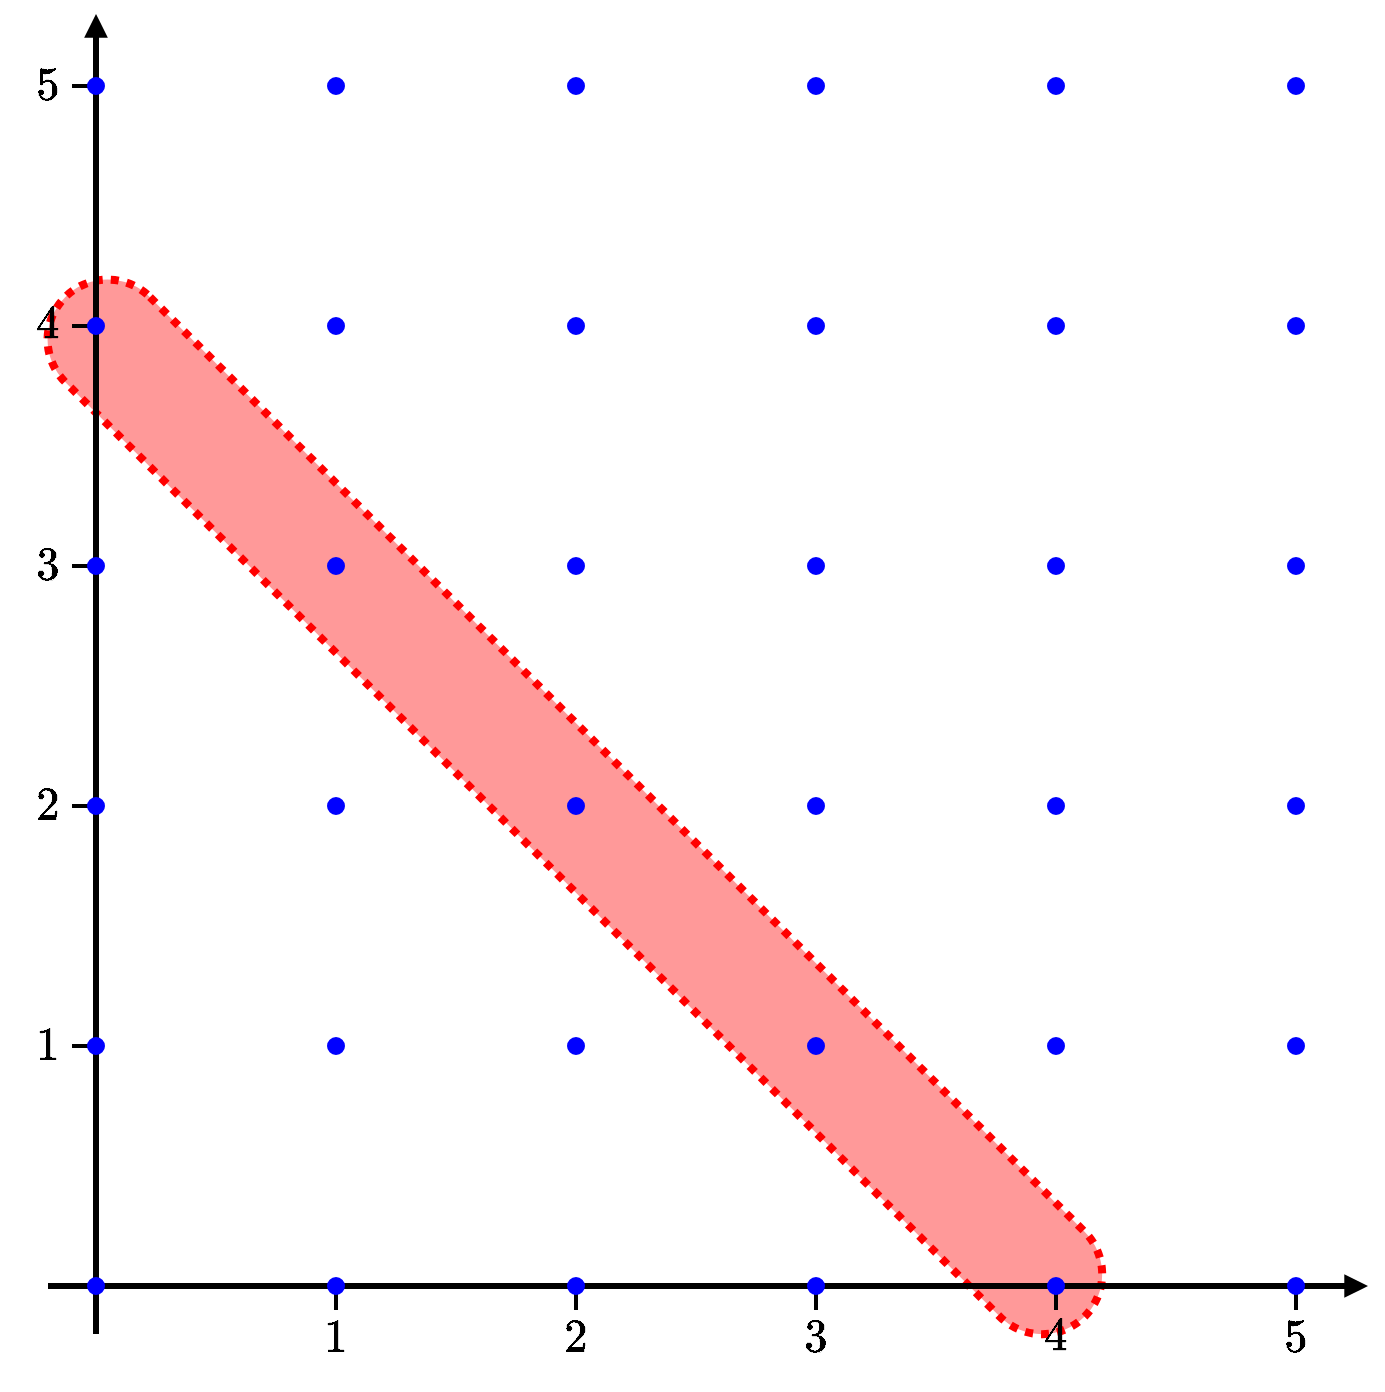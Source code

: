 <mxfile version="24.1.0" type="device">
  <diagram name="Página-1" id="E-DP9fMv0TR5NF7smadX">
    <mxGraphModel dx="455" dy="281" grid="1" gridSize="6" guides="1" tooltips="1" connect="1" arrows="1" fold="1" page="1" pageScale="1" pageWidth="700" pageHeight="700" math="1" shadow="0">
      <root>
        <mxCell id="0" />
        <mxCell id="1" parent="0" />
        <mxCell id="6FX0mefP02A3c6l39rLS-6" value="" style="rounded=1;whiteSpace=wrap;html=1;rotation=45;fillColor=#FF9999;dashed=1;dashPattern=1 1;strokeWidth=4;arcSize=50;strokeColor=#FF0000;" parent="1" vertex="1">
          <mxGeometry x="-73" y="384.43" width="720.87" height="60" as="geometry" />
        </mxCell>
        <mxCell id="GvZRkOdXiB6BV7RRrDBN-7" value="" style="endArrow=block;html=1;rounded=0;strokeWidth=3;endFill=1;endSize=4;" parent="1" edge="1">
          <mxGeometry width="50" height="50" relative="1" as="geometry">
            <mxPoint x="24" y="654" as="sourcePoint" />
            <mxPoint x="684" y="654" as="targetPoint" />
          </mxGeometry>
        </mxCell>
        <mxCell id="UwKL6i0-eS95Wib7501s-3" value="" style="endArrow=none;html=1;rounded=0;strokeWidth=2;" parent="1" edge="1">
          <mxGeometry width="50" height="50" relative="1" as="geometry">
            <mxPoint x="168" y="666" as="sourcePoint" />
            <mxPoint x="168" y="656" as="targetPoint" />
          </mxGeometry>
        </mxCell>
        <mxCell id="UwKL6i0-eS95Wib7501s-5" value="" style="endArrow=none;html=1;rounded=0;strokeWidth=2;" parent="1" edge="1">
          <mxGeometry width="50" height="50" relative="1" as="geometry">
            <mxPoint x="288" y="666" as="sourcePoint" />
            <mxPoint x="288" y="656" as="targetPoint" />
          </mxGeometry>
        </mxCell>
        <mxCell id="UwKL6i0-eS95Wib7501s-7" value="" style="endArrow=none;html=1;rounded=0;strokeWidth=2;" parent="1" edge="1">
          <mxGeometry width="50" height="50" relative="1" as="geometry">
            <mxPoint x="408" y="666" as="sourcePoint" />
            <mxPoint x="408" y="656" as="targetPoint" />
          </mxGeometry>
        </mxCell>
        <mxCell id="UwKL6i0-eS95Wib7501s-9" value="" style="endArrow=none;html=1;rounded=0;strokeWidth=2;" parent="1" edge="1">
          <mxGeometry width="50" height="50" relative="1" as="geometry">
            <mxPoint x="528" y="666" as="sourcePoint" />
            <mxPoint x="528" y="656" as="targetPoint" />
          </mxGeometry>
        </mxCell>
        <mxCell id="UwKL6i0-eS95Wib7501s-12" value="" style="endArrow=none;html=1;rounded=0;strokeWidth=2;" parent="1" edge="1">
          <mxGeometry width="50" height="50" relative="1" as="geometry">
            <mxPoint x="648" y="666" as="sourcePoint" />
            <mxPoint x="648" y="656" as="targetPoint" />
          </mxGeometry>
        </mxCell>
        <mxCell id="UwKL6i0-eS95Wib7501s-18" value="&lt;font face=&quot;SFMono-Regular, Menlo, Monaco, Consolas, Liberation Mono, Courier New, monospace&quot;&gt;\(1\)&lt;/font&gt;" style="text;whiteSpace=wrap;html=1;align=center;verticalAlign=middle;fontColor=#000000;labelBackgroundColor=none;fontSize=20;" parent="1" vertex="1">
          <mxGeometry x="153" y="670" width="30" height="20" as="geometry" />
        </mxCell>
        <mxCell id="UwKL6i0-eS95Wib7501s-20" value="&lt;font face=&quot;SFMono-Regular, Menlo, Monaco, Consolas, Liberation Mono, Courier New, monospace&quot;&gt;\(2\)&lt;/font&gt;" style="text;whiteSpace=wrap;html=1;align=center;verticalAlign=middle;fontColor=#000000;labelBackgroundColor=none;fontSize=20;" parent="1" vertex="1">
          <mxGeometry x="273" y="670" width="30" height="20" as="geometry" />
        </mxCell>
        <mxCell id="UwKL6i0-eS95Wib7501s-22" value="&lt;font face=&quot;SFMono-Regular, Menlo, Monaco, Consolas, Liberation Mono, Courier New, monospace&quot;&gt;\(3\)&lt;/font&gt;" style="text;whiteSpace=wrap;html=1;align=center;verticalAlign=middle;fontColor=#000000;labelBackgroundColor=none;fontSize=20;" parent="1" vertex="1">
          <mxGeometry x="393" y="670" width="30" height="20" as="geometry" />
        </mxCell>
        <mxCell id="UwKL6i0-eS95Wib7501s-27" value="&lt;font face=&quot;SFMono-Regular, Menlo, Monaco, Consolas, Liberation Mono, Courier New, monospace&quot;&gt;\(5\)&lt;/font&gt;" style="text;whiteSpace=wrap;html=1;align=center;verticalAlign=middle;fontColor=#000000;labelBackgroundColor=none;fontSize=20;" parent="1" vertex="1">
          <mxGeometry x="633" y="670" width="30" height="20" as="geometry" />
        </mxCell>
        <mxCell id="UwKL6i0-eS95Wib7501s-42" value="" style="ellipse;whiteSpace=wrap;html=1;aspect=fixed;fillColor=#0000FF;strokeColor=#0000FF;" parent="1" vertex="1">
          <mxGeometry x="164" y="530" width="8" height="8" as="geometry" />
        </mxCell>
        <mxCell id="VGv6KLICNvy4Usyk2UPB-1" value="" style="endArrow=block;html=1;rounded=0;strokeWidth=3;endFill=1;endSize=4;" parent="1" edge="1">
          <mxGeometry width="50" height="50" relative="1" as="geometry">
            <mxPoint x="48" y="678" as="sourcePoint" />
            <mxPoint x="48" y="18" as="targetPoint" />
          </mxGeometry>
        </mxCell>
        <mxCell id="VGv6KLICNvy4Usyk2UPB-2" value="" style="endArrow=none;html=1;rounded=0;strokeWidth=2;" parent="1" edge="1">
          <mxGeometry width="50" height="50" relative="1" as="geometry">
            <mxPoint x="48" y="534" as="sourcePoint" />
            <mxPoint x="36" y="534" as="targetPoint" />
          </mxGeometry>
        </mxCell>
        <mxCell id="VGv6KLICNvy4Usyk2UPB-7" value="&lt;font face=&quot;SFMono-Regular, Menlo, Monaco, Consolas, Liberation Mono, Courier New, monospace&quot;&gt;\(1\)&lt;/font&gt;" style="text;whiteSpace=wrap;html=1;align=center;verticalAlign=middle;fontColor=#000000;labelBackgroundColor=none;fontSize=20;" parent="1" vertex="1">
          <mxGeometry x="9" y="524" width="30" height="20" as="geometry" />
        </mxCell>
        <mxCell id="VGv6KLICNvy4Usyk2UPB-8" value="&lt;font face=&quot;SFMono-Regular, Menlo, Monaco, Consolas, Liberation Mono, Courier New, monospace&quot;&gt;\(2\)&lt;/font&gt;" style="text;whiteSpace=wrap;html=1;align=center;verticalAlign=middle;fontColor=#000000;labelBackgroundColor=none;fontSize=20;" parent="1" vertex="1">
          <mxGeometry x="9" y="404" width="30" height="20" as="geometry" />
        </mxCell>
        <mxCell id="VGv6KLICNvy4Usyk2UPB-9" value="&lt;font face=&quot;SFMono-Regular, Menlo, Monaco, Consolas, Liberation Mono, Courier New, monospace&quot;&gt;\(3\)&lt;/font&gt;" style="text;whiteSpace=wrap;html=1;align=center;verticalAlign=middle;fontColor=#000000;labelBackgroundColor=none;fontSize=20;" parent="1" vertex="1">
          <mxGeometry x="9" y="284" width="30" height="20" as="geometry" />
        </mxCell>
        <mxCell id="VGv6KLICNvy4Usyk2UPB-11" value="&lt;font face=&quot;SFMono-Regular, Menlo, Monaco, Consolas, Liberation Mono, Courier New, monospace&quot;&gt;\(5\)&lt;/font&gt;" style="text;whiteSpace=wrap;html=1;align=center;verticalAlign=middle;fontColor=#000000;labelBackgroundColor=none;fontSize=20;" parent="1" vertex="1">
          <mxGeometry x="9" y="44" width="30" height="20" as="geometry" />
        </mxCell>
        <mxCell id="VGv6KLICNvy4Usyk2UPB-12" value="" style="endArrow=none;html=1;rounded=0;strokeWidth=2;" parent="1" edge="1">
          <mxGeometry width="50" height="50" relative="1" as="geometry">
            <mxPoint x="48" y="414" as="sourcePoint" />
            <mxPoint x="36" y="414" as="targetPoint" />
          </mxGeometry>
        </mxCell>
        <mxCell id="VGv6KLICNvy4Usyk2UPB-13" value="" style="endArrow=none;html=1;rounded=0;strokeWidth=2;" parent="1" edge="1">
          <mxGeometry width="50" height="50" relative="1" as="geometry">
            <mxPoint x="48" y="294" as="sourcePoint" />
            <mxPoint x="36" y="294" as="targetPoint" />
          </mxGeometry>
        </mxCell>
        <mxCell id="VGv6KLICNvy4Usyk2UPB-14" value="" style="endArrow=none;html=1;rounded=0;strokeWidth=2;" parent="1" edge="1">
          <mxGeometry width="50" height="50" relative="1" as="geometry">
            <mxPoint x="48" y="174" as="sourcePoint" />
            <mxPoint x="36" y="174" as="targetPoint" />
          </mxGeometry>
        </mxCell>
        <mxCell id="VGv6KLICNvy4Usyk2UPB-15" value="" style="endArrow=none;html=1;rounded=0;strokeWidth=2;" parent="1" edge="1">
          <mxGeometry width="50" height="50" relative="1" as="geometry">
            <mxPoint x="48" y="54" as="sourcePoint" />
            <mxPoint x="36" y="54" as="targetPoint" />
          </mxGeometry>
        </mxCell>
        <mxCell id="VGv6KLICNvy4Usyk2UPB-16" value="" style="ellipse;whiteSpace=wrap;html=1;aspect=fixed;fillColor=#0000FF;strokeColor=#0000FF;" parent="1" vertex="1">
          <mxGeometry x="284" y="530" width="8" height="8" as="geometry" />
        </mxCell>
        <mxCell id="VGv6KLICNvy4Usyk2UPB-17" value="" style="ellipse;whiteSpace=wrap;html=1;aspect=fixed;fillColor=#0000FF;strokeColor=#0000FF;" parent="1" vertex="1">
          <mxGeometry x="404" y="530" width="8" height="8" as="geometry" />
        </mxCell>
        <mxCell id="VGv6KLICNvy4Usyk2UPB-18" value="" style="ellipse;whiteSpace=wrap;html=1;aspect=fixed;fillColor=#0000FF;strokeColor=#0000FF;" parent="1" vertex="1">
          <mxGeometry x="524" y="530" width="8" height="8" as="geometry" />
        </mxCell>
        <mxCell id="VGv6KLICNvy4Usyk2UPB-19" value="" style="ellipse;whiteSpace=wrap;html=1;aspect=fixed;fillColor=#0000FF;strokeColor=#0000FF;" parent="1" vertex="1">
          <mxGeometry x="644" y="530" width="8" height="8" as="geometry" />
        </mxCell>
        <mxCell id="VGv6KLICNvy4Usyk2UPB-20" value="" style="ellipse;whiteSpace=wrap;html=1;aspect=fixed;fillColor=#0000FF;strokeColor=#0000FF;" parent="1" vertex="1">
          <mxGeometry x="164" y="650" width="8" height="8" as="geometry" />
        </mxCell>
        <mxCell id="VGv6KLICNvy4Usyk2UPB-21" value="" style="ellipse;whiteSpace=wrap;html=1;aspect=fixed;fillColor=#0000FF;strokeColor=#0000FF;" parent="1" vertex="1">
          <mxGeometry x="284" y="650" width="8" height="8" as="geometry" />
        </mxCell>
        <mxCell id="VGv6KLICNvy4Usyk2UPB-22" value="" style="ellipse;whiteSpace=wrap;html=1;aspect=fixed;fillColor=#0000FF;strokeColor=#0000FF;" parent="1" vertex="1">
          <mxGeometry x="404" y="650" width="8" height="8" as="geometry" />
        </mxCell>
        <mxCell id="VGv6KLICNvy4Usyk2UPB-23" value="" style="ellipse;whiteSpace=wrap;html=1;aspect=fixed;fillColor=#0000FF;strokeColor=#0000FF;" parent="1" vertex="1">
          <mxGeometry x="524" y="650" width="8" height="8" as="geometry" />
        </mxCell>
        <mxCell id="VGv6KLICNvy4Usyk2UPB-24" value="" style="ellipse;whiteSpace=wrap;html=1;aspect=fixed;fillColor=#0000FF;strokeColor=#0000FF;" parent="1" vertex="1">
          <mxGeometry x="644" y="650" width="8" height="8" as="geometry" />
        </mxCell>
        <mxCell id="VGv6KLICNvy4Usyk2UPB-25" value="" style="ellipse;whiteSpace=wrap;html=1;aspect=fixed;fillColor=#0000FF;strokeColor=#0000FF;" parent="1" vertex="1">
          <mxGeometry x="164" y="410" width="8" height="8" as="geometry" />
        </mxCell>
        <mxCell id="VGv6KLICNvy4Usyk2UPB-26" value="" style="ellipse;whiteSpace=wrap;html=1;aspect=fixed;fillColor=#0000FF;strokeColor=#0000FF;" parent="1" vertex="1">
          <mxGeometry x="284" y="410" width="8" height="8" as="geometry" />
        </mxCell>
        <mxCell id="VGv6KLICNvy4Usyk2UPB-27" value="" style="ellipse;whiteSpace=wrap;html=1;aspect=fixed;fillColor=#0000FF;strokeColor=#0000FF;" parent="1" vertex="1">
          <mxGeometry x="404" y="410" width="8" height="8" as="geometry" />
        </mxCell>
        <mxCell id="VGv6KLICNvy4Usyk2UPB-28" value="" style="ellipse;whiteSpace=wrap;html=1;aspect=fixed;fillColor=#0000FF;strokeColor=#0000FF;" parent="1" vertex="1">
          <mxGeometry x="524" y="410" width="8" height="8" as="geometry" />
        </mxCell>
        <mxCell id="VGv6KLICNvy4Usyk2UPB-29" value="" style="ellipse;whiteSpace=wrap;html=1;aspect=fixed;fillColor=#0000FF;strokeColor=#0000FF;" parent="1" vertex="1">
          <mxGeometry x="644" y="410" width="8" height="8" as="geometry" />
        </mxCell>
        <mxCell id="VGv6KLICNvy4Usyk2UPB-30" value="" style="ellipse;whiteSpace=wrap;html=1;aspect=fixed;fillColor=#0000FF;strokeColor=#0000FF;" parent="1" vertex="1">
          <mxGeometry x="164" y="290" width="8" height="8" as="geometry" />
        </mxCell>
        <mxCell id="VGv6KLICNvy4Usyk2UPB-31" value="" style="ellipse;whiteSpace=wrap;html=1;aspect=fixed;fillColor=#0000FF;strokeColor=#0000FF;" parent="1" vertex="1">
          <mxGeometry x="284" y="290" width="8" height="8" as="geometry" />
        </mxCell>
        <mxCell id="VGv6KLICNvy4Usyk2UPB-32" value="" style="ellipse;whiteSpace=wrap;html=1;aspect=fixed;fillColor=#0000FF;strokeColor=#0000FF;" parent="1" vertex="1">
          <mxGeometry x="404" y="290" width="8" height="8" as="geometry" />
        </mxCell>
        <mxCell id="VGv6KLICNvy4Usyk2UPB-33" value="" style="ellipse;whiteSpace=wrap;html=1;aspect=fixed;fillColor=#0000FF;strokeColor=#0000FF;" parent="1" vertex="1">
          <mxGeometry x="524" y="290" width="8" height="8" as="geometry" />
        </mxCell>
        <mxCell id="VGv6KLICNvy4Usyk2UPB-34" value="" style="ellipse;whiteSpace=wrap;html=1;aspect=fixed;fillColor=#0000FF;strokeColor=#0000FF;" parent="1" vertex="1">
          <mxGeometry x="644" y="290" width="8" height="8" as="geometry" />
        </mxCell>
        <mxCell id="VGv6KLICNvy4Usyk2UPB-35" value="" style="ellipse;whiteSpace=wrap;html=1;aspect=fixed;fillColor=#0000FF;strokeColor=#0000FF;" parent="1" vertex="1">
          <mxGeometry x="164" y="170" width="8" height="8" as="geometry" />
        </mxCell>
        <mxCell id="VGv6KLICNvy4Usyk2UPB-36" value="" style="ellipse;whiteSpace=wrap;html=1;aspect=fixed;fillColor=#0000FF;strokeColor=#0000FF;" parent="1" vertex="1">
          <mxGeometry x="284" y="170" width="8" height="8" as="geometry" />
        </mxCell>
        <mxCell id="VGv6KLICNvy4Usyk2UPB-37" value="" style="ellipse;whiteSpace=wrap;html=1;aspect=fixed;fillColor=#0000FF;strokeColor=#0000FF;" parent="1" vertex="1">
          <mxGeometry x="404" y="170" width="8" height="8" as="geometry" />
        </mxCell>
        <mxCell id="VGv6KLICNvy4Usyk2UPB-38" value="" style="ellipse;whiteSpace=wrap;html=1;aspect=fixed;fillColor=#0000FF;strokeColor=#0000FF;" parent="1" vertex="1">
          <mxGeometry x="524" y="170" width="8" height="8" as="geometry" />
        </mxCell>
        <mxCell id="VGv6KLICNvy4Usyk2UPB-39" value="" style="ellipse;whiteSpace=wrap;html=1;aspect=fixed;fillColor=#0000FF;strokeColor=#0000FF;" parent="1" vertex="1">
          <mxGeometry x="644" y="170" width="8" height="8" as="geometry" />
        </mxCell>
        <mxCell id="VGv6KLICNvy4Usyk2UPB-40" value="" style="ellipse;whiteSpace=wrap;html=1;aspect=fixed;fillColor=#0000FF;strokeColor=#0000FF;" parent="1" vertex="1">
          <mxGeometry x="164" y="50" width="8" height="8" as="geometry" />
        </mxCell>
        <mxCell id="VGv6KLICNvy4Usyk2UPB-41" value="" style="ellipse;whiteSpace=wrap;html=1;aspect=fixed;fillColor=#0000FF;strokeColor=#0000FF;" parent="1" vertex="1">
          <mxGeometry x="284" y="50" width="8" height="8" as="geometry" />
        </mxCell>
        <mxCell id="VGv6KLICNvy4Usyk2UPB-42" value="" style="ellipse;whiteSpace=wrap;html=1;aspect=fixed;fillColor=#0000FF;strokeColor=#0000FF;" parent="1" vertex="1">
          <mxGeometry x="404" y="50" width="8" height="8" as="geometry" />
        </mxCell>
        <mxCell id="VGv6KLICNvy4Usyk2UPB-43" value="" style="ellipse;whiteSpace=wrap;html=1;aspect=fixed;fillColor=#0000FF;strokeColor=#0000FF;" parent="1" vertex="1">
          <mxGeometry x="524" y="50" width="8" height="8" as="geometry" />
        </mxCell>
        <mxCell id="VGv6KLICNvy4Usyk2UPB-44" value="" style="ellipse;whiteSpace=wrap;html=1;aspect=fixed;fillColor=#0000FF;strokeColor=#0000FF;" parent="1" vertex="1">
          <mxGeometry x="644" y="50" width="8" height="8" as="geometry" />
        </mxCell>
        <mxCell id="VGv6KLICNvy4Usyk2UPB-45" value="" style="ellipse;whiteSpace=wrap;html=1;aspect=fixed;fillColor=#0000FF;strokeColor=#0000FF;" parent="1" vertex="1">
          <mxGeometry x="44" y="530" width="8" height="8" as="geometry" />
        </mxCell>
        <mxCell id="VGv6KLICNvy4Usyk2UPB-46" value="" style="ellipse;whiteSpace=wrap;html=1;aspect=fixed;fillColor=#0000FF;strokeColor=#0000FF;" parent="1" vertex="1">
          <mxGeometry x="44" y="650" width="8" height="8" as="geometry" />
        </mxCell>
        <mxCell id="VGv6KLICNvy4Usyk2UPB-47" value="" style="ellipse;whiteSpace=wrap;html=1;aspect=fixed;fillColor=#0000FF;strokeColor=#0000FF;" parent="1" vertex="1">
          <mxGeometry x="44" y="410" width="8" height="8" as="geometry" />
        </mxCell>
        <mxCell id="VGv6KLICNvy4Usyk2UPB-48" value="" style="ellipse;whiteSpace=wrap;html=1;aspect=fixed;fillColor=#0000FF;strokeColor=#0000FF;" parent="1" vertex="1">
          <mxGeometry x="44" y="290" width="8" height="8" as="geometry" />
        </mxCell>
        <mxCell id="VGv6KLICNvy4Usyk2UPB-49" value="" style="ellipse;whiteSpace=wrap;html=1;aspect=fixed;fillColor=#0000FF;strokeColor=#0000FF;" parent="1" vertex="1">
          <mxGeometry x="44" y="170" width="8" height="8" as="geometry" />
        </mxCell>
        <mxCell id="VGv6KLICNvy4Usyk2UPB-50" value="" style="ellipse;whiteSpace=wrap;html=1;aspect=fixed;fillColor=#0000FF;strokeColor=#0000FF;" parent="1" vertex="1">
          <mxGeometry x="44" y="50" width="8" height="8" as="geometry" />
        </mxCell>
        <mxCell id="UwKL6i0-eS95Wib7501s-24" value="&lt;font face=&quot;SFMono-Regular, Menlo, Monaco, Consolas, Liberation Mono, Courier New, monospace&quot;&gt;\(4\)&lt;/font&gt;" style="text;whiteSpace=wrap;html=1;align=center;verticalAlign=middle;fontColor=#000000;labelBackgroundColor=none;fontSize=20;" parent="1" vertex="1">
          <mxGeometry x="513" y="670" width="30" height="20" as="geometry" />
        </mxCell>
        <mxCell id="VGv6KLICNvy4Usyk2UPB-10" value="&lt;font face=&quot;SFMono-Regular, Menlo, Monaco, Consolas, Liberation Mono, Courier New, monospace&quot;&gt;\(4\)&lt;/font&gt;" style="text;whiteSpace=wrap;html=1;align=center;verticalAlign=middle;fontColor=#000000;labelBackgroundColor=none;fontSize=20;" parent="1" vertex="1">
          <mxGeometry x="9" y="164" width="30" height="20" as="geometry" />
        </mxCell>
      </root>
    </mxGraphModel>
  </diagram>
</mxfile>
